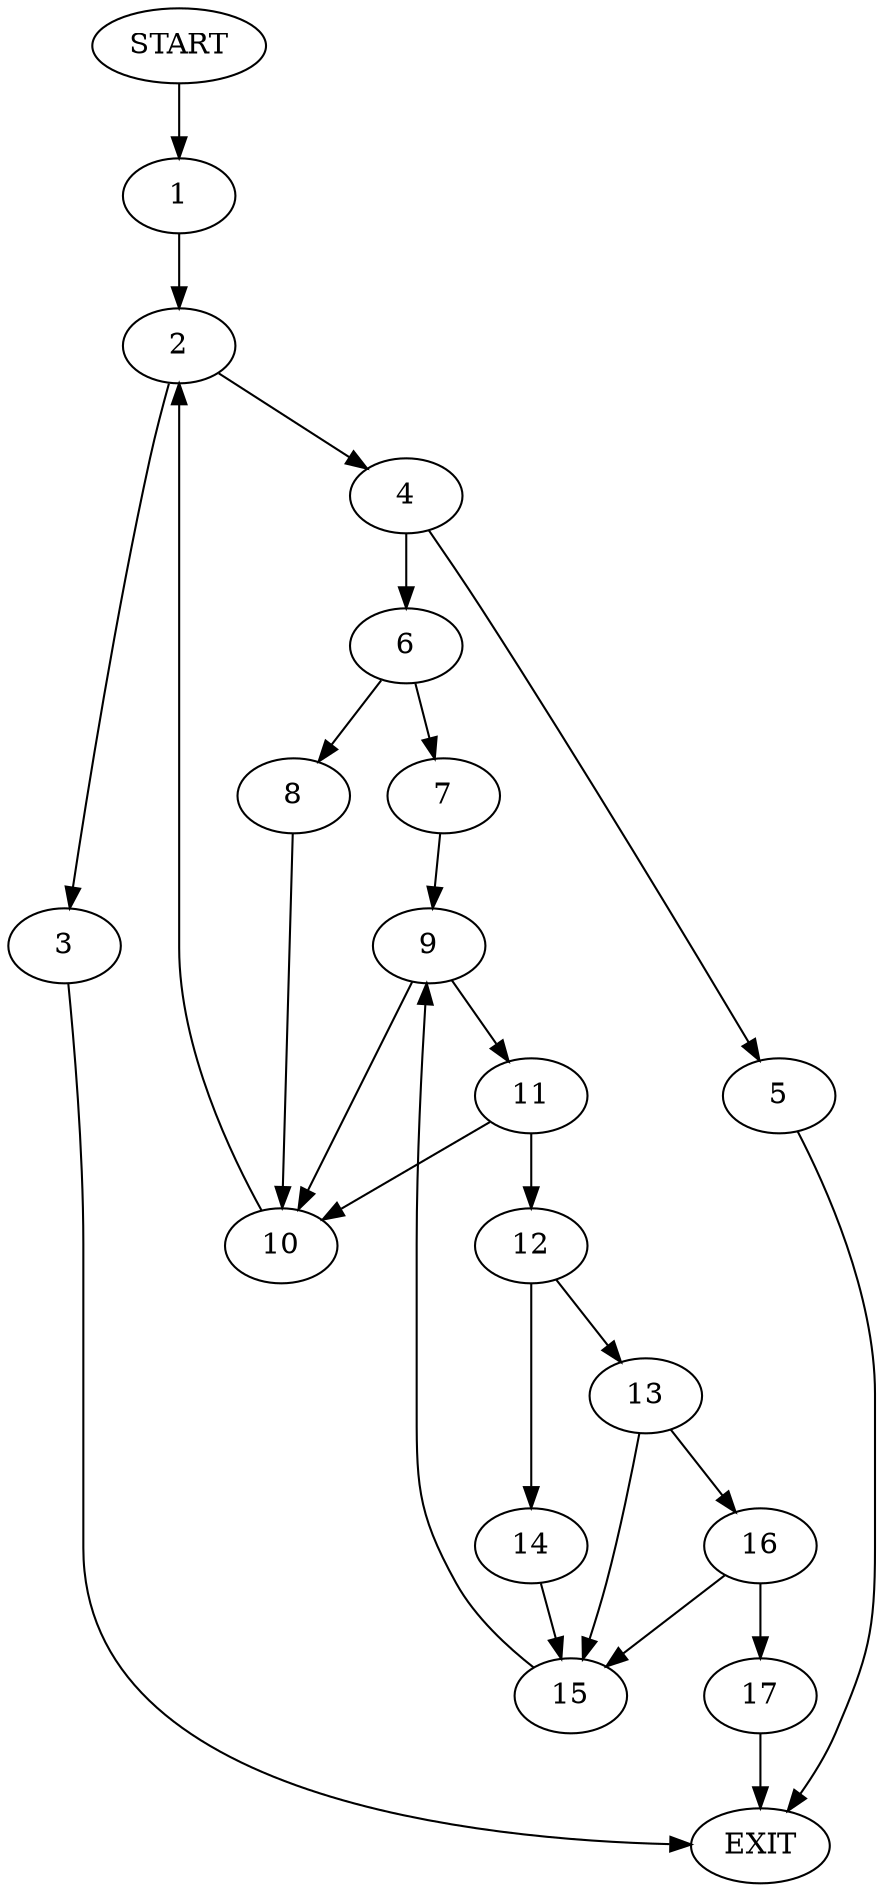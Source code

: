 digraph {
0 [label="START"]
18 [label="EXIT"]
0 -> 1
1 -> 2
2 -> 3
2 -> 4
3 -> 18
4 -> 5
4 -> 6
6 -> 7
6 -> 8
5 -> 18
7 -> 9
8 -> 10
10 -> 2
9 -> 10
9 -> 11
11 -> 10
11 -> 12
12 -> 13
12 -> 14
14 -> 15
13 -> 15
13 -> 16
15 -> 9
16 -> 17
16 -> 15
17 -> 18
}
